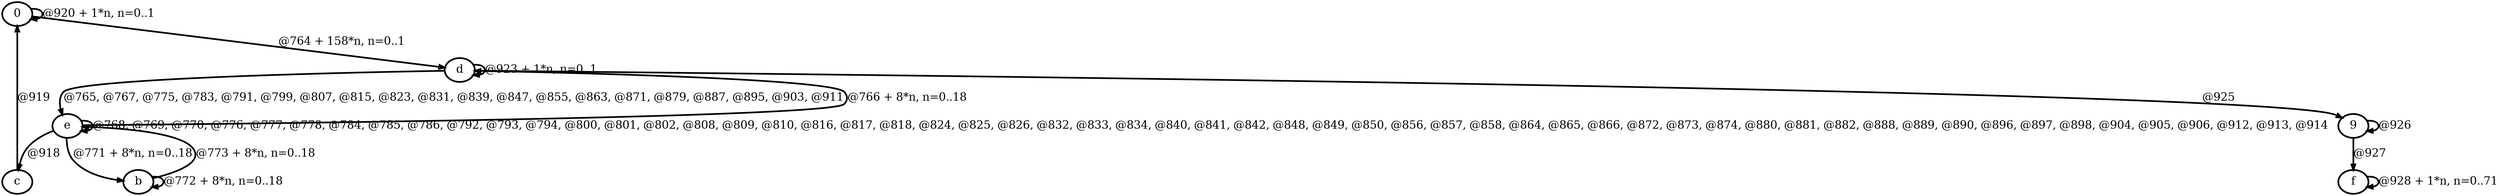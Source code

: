 digraph G {
        node [style=rounded, penwidth=3, fontsize=20, shape=oval];
        "0" -> "d" [label="@764 + 158*n, n=0..1", color=black,arrowsize=1,style=bold,penwidth=3,fontsize=20];
"d" -> "e" [label="@765, @767, @775, @783, @791, @799, @807, @815, @823, @831, @839, @847, @855, @863, @871, @879, @887, @895, @903, @911", color=black,arrowsize=1,style=bold,penwidth=3,fontsize=20];
"e" -> "d" [label="@766 + 8*n, n=0..18", color=black,arrowsize=1,style=bold,penwidth=3,fontsize=20];
"e" -> "e" [label="@768, @769, @770, @776, @777, @778, @784, @785, @786, @792, @793, @794, @800, @801, @802, @808, @809, @810, @816, @817, @818, @824, @825, @826, @832, @833, @834, @840, @841, @842, @848, @849, @850, @856, @857, @858, @864, @865, @866, @872, @873, @874, @880, @881, @882, @888, @889, @890, @896, @897, @898, @904, @905, @906, @912, @913, @914", color=black,arrowsize=1,style=bold,penwidth=3,fontsize=20];
"e" -> "b" [label="@771 + 8*n, n=0..18", color=black,arrowsize=1,style=bold,penwidth=3,fontsize=20];
"b" -> "b" [label="@772 + 8*n, n=0..18", color=black,arrowsize=1,style=bold,penwidth=3,fontsize=20];
"b" -> "e" [label="@773 + 8*n, n=0..18", color=black,arrowsize=1,style=bold,penwidth=3,fontsize=20];
"e" -> "c" [label="@918", color=black,arrowsize=1,style=bold,penwidth=3,fontsize=20];
"c" -> "0" [label="@919", color=black,arrowsize=1,style=bold,penwidth=3,fontsize=20];
"0" -> "0" [label="@920 + 1*n, n=0..1", color=black,arrowsize=1,style=bold,penwidth=3,fontsize=20];
"d" -> "d" [label="@923 + 1*n, n=0..1", color=black,arrowsize=1,style=bold,penwidth=3,fontsize=20];
"d" -> "9" [label="@925", color=black,arrowsize=1,style=bold,penwidth=3,fontsize=20];
"9" -> "9" [label="@926", color=black,arrowsize=1,style=bold,penwidth=3,fontsize=20];
"9" -> "f" [label="@927", color=black,arrowsize=1,style=bold,penwidth=3,fontsize=20];
"f" -> "f" [label="@928 + 1*n, n=0..71", color=black,arrowsize=1,style=bold,penwidth=3,fontsize=20];
}
